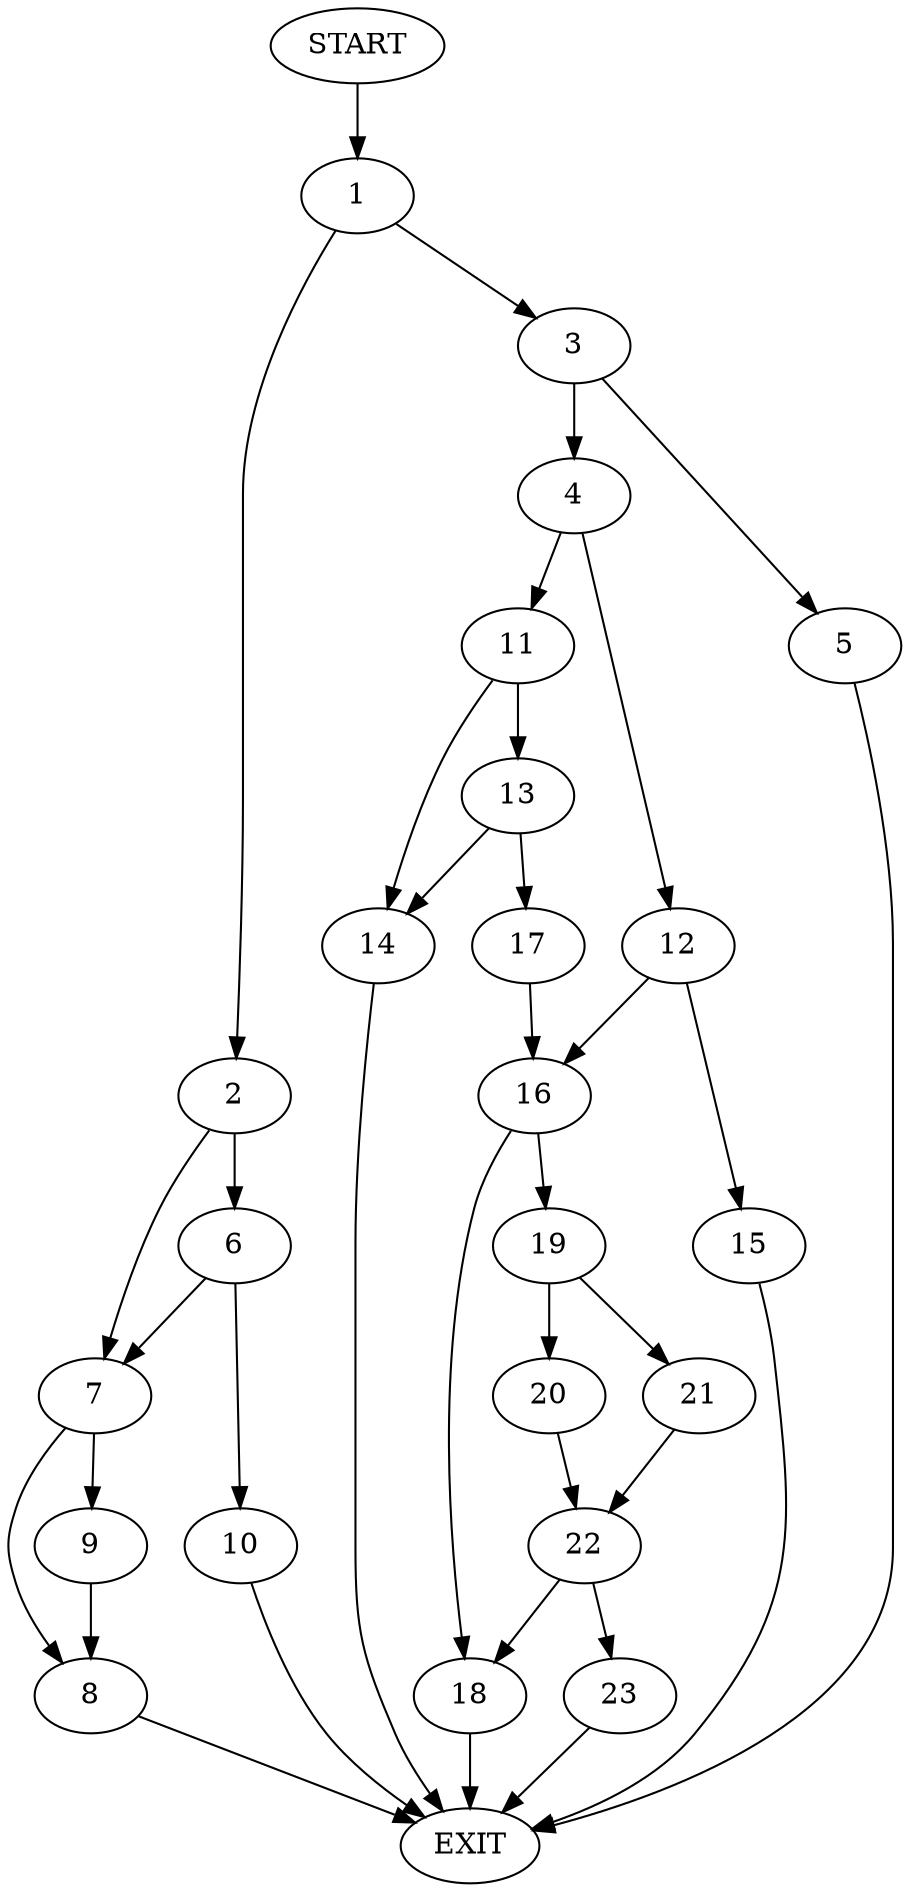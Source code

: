 digraph {
0 [label="START"]
24 [label="EXIT"]
0 -> 1
1 -> 2
1 -> 3
3 -> 4
3 -> 5
2 -> 6
2 -> 7
7 -> 8
7 -> 9
6 -> 7
6 -> 10
10 -> 24
8 -> 24
9 -> 8
5 -> 24
4 -> 11
4 -> 12
11 -> 13
11 -> 14
12 -> 15
12 -> 16
13 -> 14
13 -> 17
14 -> 24
17 -> 16
16 -> 18
16 -> 19
15 -> 24
18 -> 24
19 -> 20
19 -> 21
21 -> 22
20 -> 22
22 -> 23
22 -> 18
23 -> 24
}
